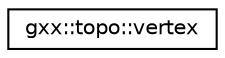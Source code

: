 digraph "Graphical Class Hierarchy"
{
  edge [fontname="Helvetica",fontsize="10",labelfontname="Helvetica",labelfontsize="10"];
  node [fontname="Helvetica",fontsize="10",shape=record];
  rankdir="LR";
  Node1 [label="gxx::topo::vertex",height=0.2,width=0.4,color="black", fillcolor="white", style="filled",URL="$classgxx_1_1topo_1_1vertex.html"];
}
